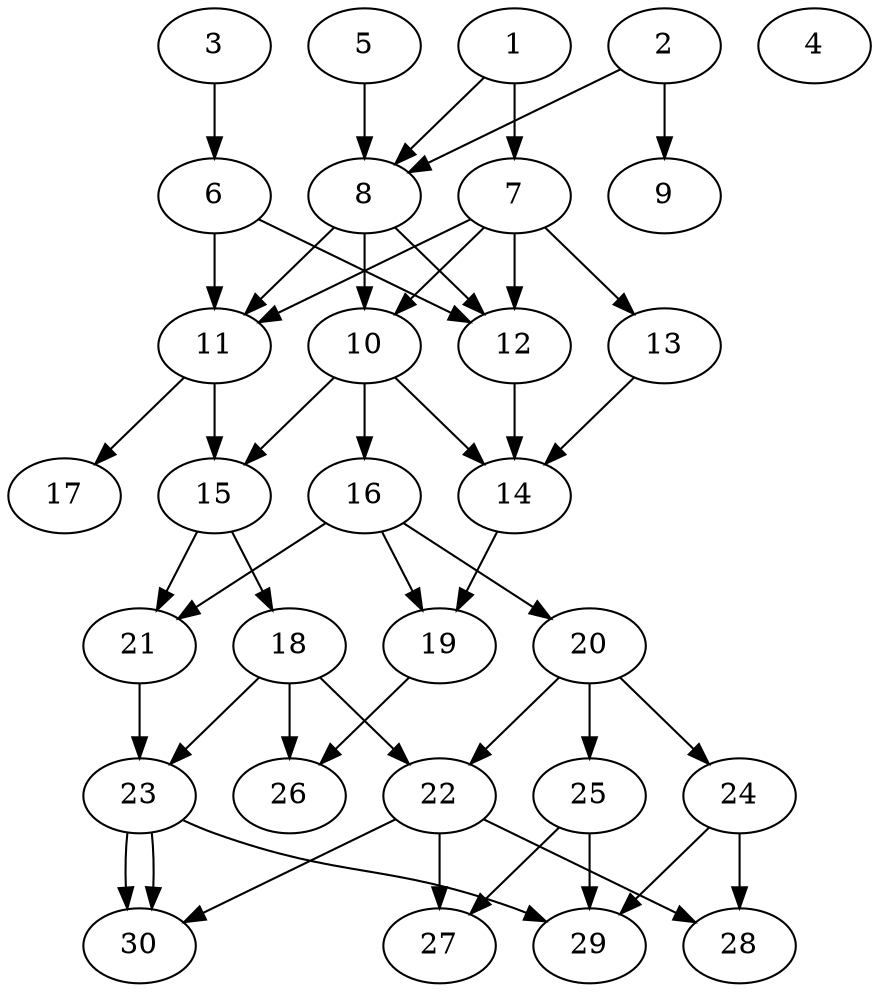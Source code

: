 // DAG automatically generated by daggen at Thu Oct  3 14:04:18 2019
// ./daggen --dot -n 30 --ccr 0.5 --fat 0.5 --regular 0.9 --density 0.6 --mindata 5242880 --maxdata 52428800 
digraph G {
  1 [size="48558080", alpha="0.20", expect_size="24279040"] 
  1 -> 7 [size ="24279040"]
  1 -> 8 [size ="24279040"]
  2 [size="25370624", alpha="0.13", expect_size="12685312"] 
  2 -> 8 [size ="12685312"]
  2 -> 9 [size ="12685312"]
  3 [size="83982336", alpha="0.14", expect_size="41991168"] 
  3 -> 6 [size ="41991168"]
  4 [size="70041600", alpha="0.14", expect_size="35020800"] 
  5 [size="66385920", alpha="0.17", expect_size="33192960"] 
  5 -> 8 [size ="33192960"]
  6 [size="91910144", alpha="0.00", expect_size="45955072"] 
  6 -> 11 [size ="45955072"]
  6 -> 12 [size ="45955072"]
  7 [size="43087872", alpha="0.15", expect_size="21543936"] 
  7 -> 10 [size ="21543936"]
  7 -> 11 [size ="21543936"]
  7 -> 12 [size ="21543936"]
  7 -> 13 [size ="21543936"]
  8 [size="27250688", alpha="0.14", expect_size="13625344"] 
  8 -> 10 [size ="13625344"]
  8 -> 11 [size ="13625344"]
  8 -> 12 [size ="13625344"]
  9 [size="78123008", alpha="0.16", expect_size="39061504"] 
  10 [size="83605504", alpha="0.11", expect_size="41802752"] 
  10 -> 14 [size ="41802752"]
  10 -> 15 [size ="41802752"]
  10 -> 16 [size ="41802752"]
  11 [size="63354880", alpha="0.05", expect_size="31677440"] 
  11 -> 15 [size ="31677440"]
  11 -> 17 [size ="31677440"]
  12 [size="62734336", alpha="0.03", expect_size="31367168"] 
  12 -> 14 [size ="31367168"]
  13 [size="30068736", alpha="0.04", expect_size="15034368"] 
  13 -> 14 [size ="15034368"]
  14 [size="96741376", alpha="0.01", expect_size="48370688"] 
  14 -> 19 [size ="48370688"]
  15 [size="66746368", alpha="0.18", expect_size="33373184"] 
  15 -> 18 [size ="33373184"]
  15 -> 21 [size ="33373184"]
  16 [size="52301824", alpha="0.14", expect_size="26150912"] 
  16 -> 19 [size ="26150912"]
  16 -> 20 [size ="26150912"]
  16 -> 21 [size ="26150912"]
  17 [size="53475328", alpha="0.11", expect_size="26737664"] 
  18 [size="28502016", alpha="0.03", expect_size="14251008"] 
  18 -> 22 [size ="14251008"]
  18 -> 23 [size ="14251008"]
  18 -> 26 [size ="14251008"]
  19 [size="93407232", alpha="0.01", expect_size="46703616"] 
  19 -> 26 [size ="46703616"]
  20 [size="76627968", alpha="0.18", expect_size="38313984"] 
  20 -> 22 [size ="38313984"]
  20 -> 24 [size ="38313984"]
  20 -> 25 [size ="38313984"]
  21 [size="33617920", alpha="0.04", expect_size="16808960"] 
  21 -> 23 [size ="16808960"]
  22 [size="55089152", alpha="0.13", expect_size="27544576"] 
  22 -> 27 [size ="27544576"]
  22 -> 28 [size ="27544576"]
  22 -> 30 [size ="27544576"]
  23 [size="71245824", alpha="0.17", expect_size="35622912"] 
  23 -> 29 [size ="35622912"]
  23 -> 30 [size ="35622912"]
  23 -> 30 [size ="35622912"]
  24 [size="90462208", alpha="0.14", expect_size="45231104"] 
  24 -> 28 [size ="45231104"]
  24 -> 29 [size ="45231104"]
  25 [size="97331200", alpha="0.03", expect_size="48665600"] 
  25 -> 27 [size ="48665600"]
  25 -> 29 [size ="48665600"]
  26 [size="88395776", alpha="0.10", expect_size="44197888"] 
  27 [size="60012544", alpha="0.03", expect_size="30006272"] 
  28 [size="19357696", alpha="0.19", expect_size="9678848"] 
  29 [size="35350528", alpha="0.10", expect_size="17675264"] 
  30 [size="39450624", alpha="0.17", expect_size="19725312"] 
}
